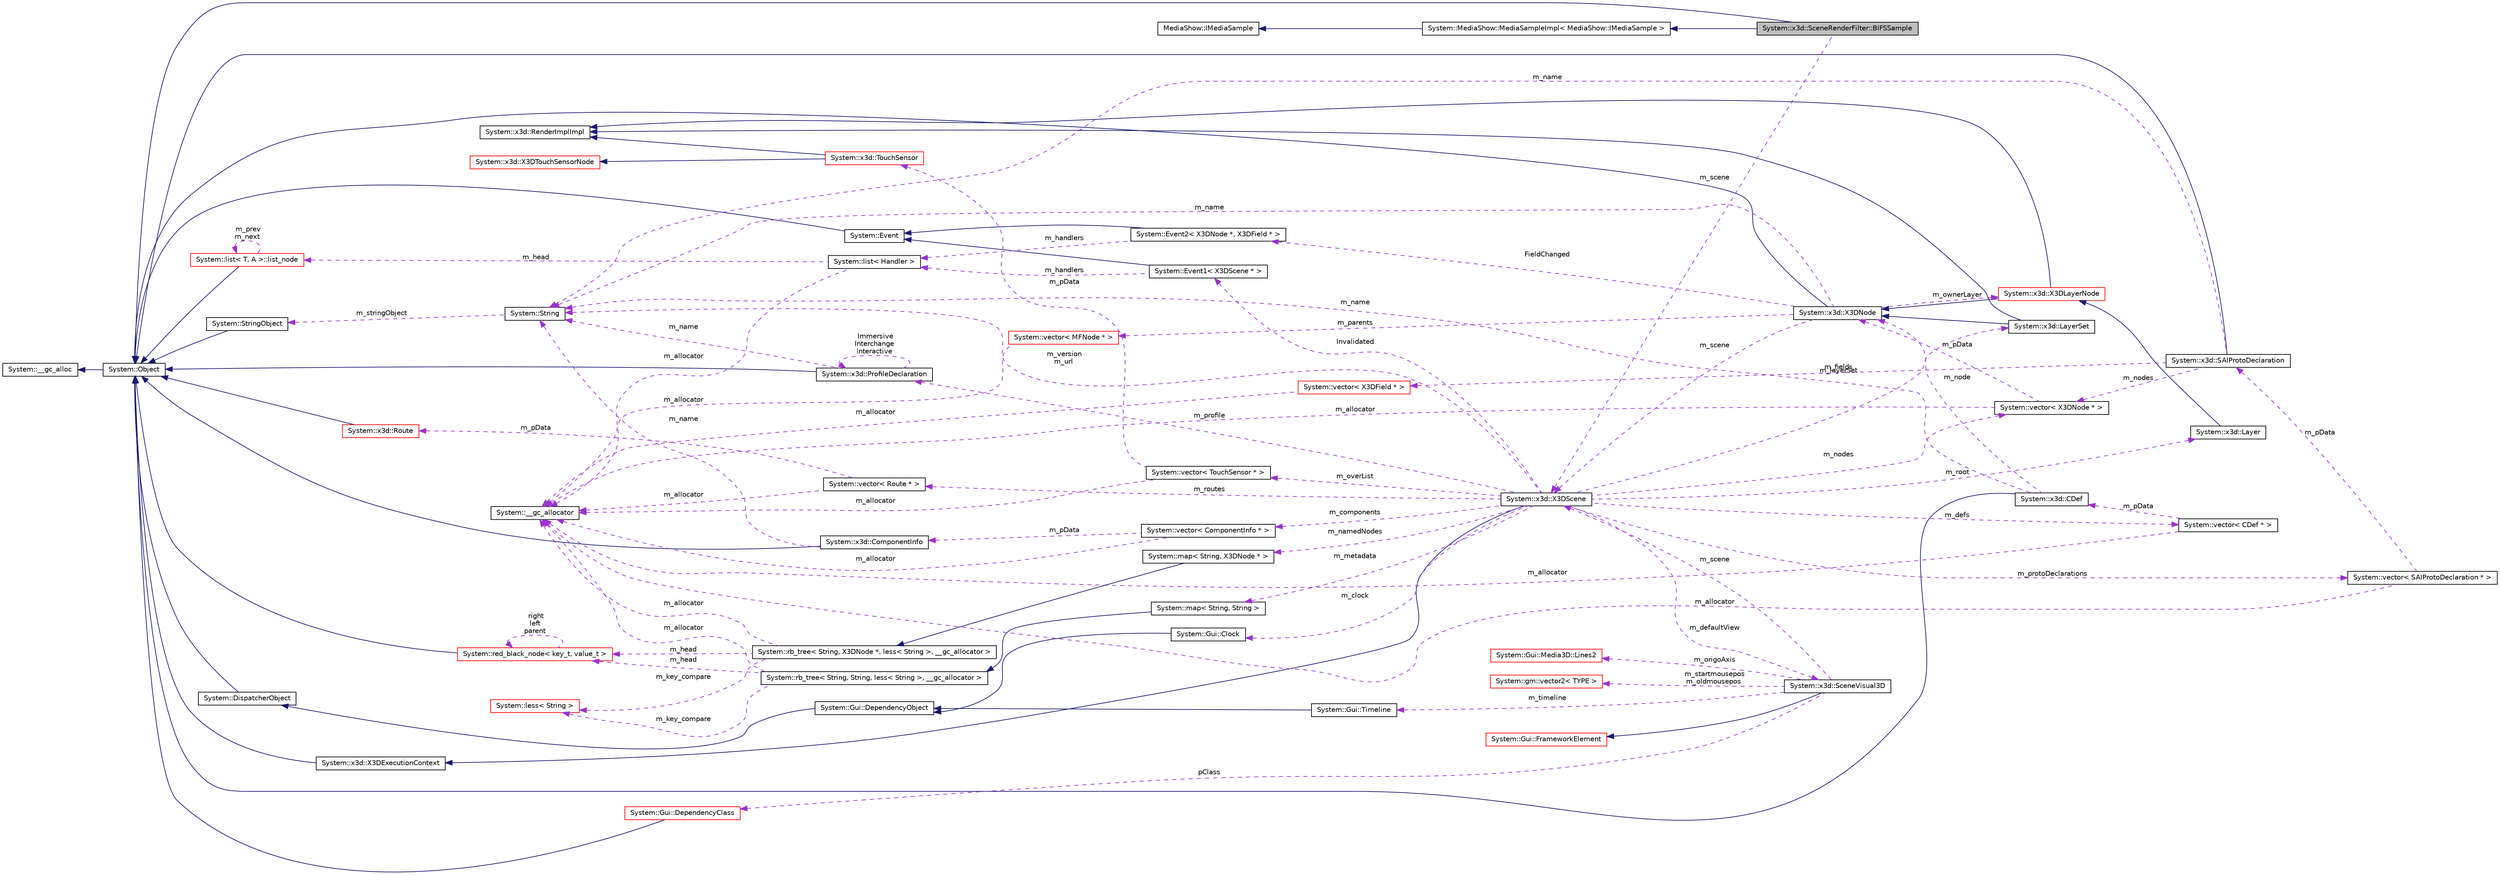 digraph G
{
  edge [fontname="Helvetica",fontsize="10",labelfontname="Helvetica",labelfontsize="10"];
  node [fontname="Helvetica",fontsize="10",shape=record];
  rankdir="LR";
  Node1 [label="System::x3d::SceneRenderFilter::BIFSSample",height=0.2,width=0.4,color="black", fillcolor="grey75", style="filled" fontcolor="black"];
  Node2 -> Node1 [dir="back",color="midnightblue",fontsize="10",style="solid",fontname="Helvetica"];
  Node2 [label="System::Object",height=0.2,width=0.4,color="black", fillcolor="white", style="filled",URL="$class_system_1_1_object.html"];
  Node3 -> Node2 [dir="back",color="midnightblue",fontsize="10",style="solid",fontname="Helvetica"];
  Node3 [label="System::__gc_alloc",height=0.2,width=0.4,color="black", fillcolor="white", style="filled",URL="$class_system_1_1____gc__alloc.html"];
  Node4 -> Node1 [dir="back",color="midnightblue",fontsize="10",style="solid",fontname="Helvetica"];
  Node4 [label="System::MediaShow::MediaSampleImpl\< MediaShow::IMediaSample \>",height=0.2,width=0.4,color="black", fillcolor="white", style="filled",URL="$class_system_1_1_media_show_1_1_media_sample_impl.html"];
  Node5 -> Node4 [dir="back",color="midnightblue",fontsize="10",style="solid",fontname="Helvetica"];
  Node5 [label="MediaShow::IMediaSample",height=0.2,width=0.4,color="black", fillcolor="white", style="filled",URL="$class_media_show_1_1_i_media_sample.html"];
  Node6 -> Node1 [dir="back",color="darkorchid3",fontsize="10",style="dashed",label=" m_scene" ,fontname="Helvetica"];
  Node6 [label="System::x3d::X3DScene",height=0.2,width=0.4,color="black", fillcolor="white", style="filled",URL="$class_system_1_1x3d_1_1_x3_d_scene.html"];
  Node7 -> Node6 [dir="back",color="midnightblue",fontsize="10",style="solid",fontname="Helvetica"];
  Node7 [label="System::x3d::X3DExecutionContext",height=0.2,width=0.4,color="black", fillcolor="white", style="filled",URL="$class_system_1_1x3d_1_1_x3_d_execution_context.html"];
  Node2 -> Node7 [dir="back",color="midnightblue",fontsize="10",style="solid",fontname="Helvetica"];
  Node8 -> Node6 [dir="back",color="darkorchid3",fontsize="10",style="dashed",label=" m_defs" ,fontname="Helvetica"];
  Node8 [label="System::vector\< CDef * \>",height=0.2,width=0.4,color="black", fillcolor="white", style="filled",URL="$class_system_1_1vector.html"];
  Node9 -> Node8 [dir="back",color="darkorchid3",fontsize="10",style="dashed",label=" m_allocator" ,fontname="Helvetica"];
  Node9 [label="System::__gc_allocator",height=0.2,width=0.4,color="black", fillcolor="white", style="filled",URL="$class_system_1_1____gc__allocator.html"];
  Node10 -> Node8 [dir="back",color="darkorchid3",fontsize="10",style="dashed",label=" m_pData" ,fontname="Helvetica"];
  Node10 [label="System::x3d::CDef",height=0.2,width=0.4,color="black", fillcolor="white", style="filled",URL="$class_system_1_1x3d_1_1_c_def.html"];
  Node2 -> Node10 [dir="back",color="midnightblue",fontsize="10",style="solid",fontname="Helvetica"];
  Node11 -> Node10 [dir="back",color="darkorchid3",fontsize="10",style="dashed",label=" m_name" ,fontname="Helvetica"];
  Node11 [label="System::String",height=0.2,width=0.4,color="black", fillcolor="white", style="filled",URL="$class_system_1_1_string.html"];
  Node12 -> Node11 [dir="back",color="darkorchid3",fontsize="10",style="dashed",label=" m_stringObject" ,fontname="Helvetica"];
  Node12 [label="System::StringObject",height=0.2,width=0.4,color="black", fillcolor="white", style="filled",URL="$class_system_1_1_string_object.html"];
  Node2 -> Node12 [dir="back",color="midnightblue",fontsize="10",style="solid",fontname="Helvetica"];
  Node13 -> Node10 [dir="back",color="darkorchid3",fontsize="10",style="dashed",label=" m_node" ,fontname="Helvetica"];
  Node13 [label="System::x3d::X3DNode",height=0.2,width=0.4,color="black", fillcolor="white", style="filled",URL="$class_system_1_1x3d_1_1_x3_d_node.html"];
  Node2 -> Node13 [dir="back",color="midnightblue",fontsize="10",style="solid",fontname="Helvetica"];
  Node14 -> Node13 [dir="back",color="darkorchid3",fontsize="10",style="dashed",label=" m_ownerLayer" ,fontname="Helvetica"];
  Node14 [label="System::x3d::X3DLayerNode",height=0.2,width=0.4,color="red", fillcolor="white", style="filled",URL="$class_system_1_1x3d_1_1_x3_d_layer_node.html"];
  Node13 -> Node14 [dir="back",color="midnightblue",fontsize="10",style="solid",fontname="Helvetica"];
  Node15 -> Node14 [dir="back",color="midnightblue",fontsize="10",style="solid",fontname="Helvetica"];
  Node15 [label="System::x3d::RenderImplImpl",height=0.2,width=0.4,color="black", fillcolor="white", style="filled",URL="$class_system_1_1x3d_1_1_render_impl_impl.html"];
  Node16 -> Node13 [dir="back",color="darkorchid3",fontsize="10",style="dashed",label=" m_parents" ,fontname="Helvetica"];
  Node16 [label="System::vector\< MFNode * \>",height=0.2,width=0.4,color="red", fillcolor="white", style="filled",URL="$class_system_1_1vector.html"];
  Node9 -> Node16 [dir="back",color="darkorchid3",fontsize="10",style="dashed",label=" m_allocator" ,fontname="Helvetica"];
  Node6 -> Node13 [dir="back",color="darkorchid3",fontsize="10",style="dashed",label=" m_scene" ,fontname="Helvetica"];
  Node11 -> Node13 [dir="back",color="darkorchid3",fontsize="10",style="dashed",label=" m_name" ,fontname="Helvetica"];
  Node17 -> Node13 [dir="back",color="darkorchid3",fontsize="10",style="dashed",label=" FieldChanged" ,fontname="Helvetica"];
  Node17 [label="System::Event2\< X3DNode *, X3DField * \>",height=0.2,width=0.4,color="black", fillcolor="white", style="filled",URL="$class_system_1_1_event2.html"];
  Node18 -> Node17 [dir="back",color="midnightblue",fontsize="10",style="solid",fontname="Helvetica"];
  Node18 [label="System::Event",height=0.2,width=0.4,color="black", fillcolor="white", style="filled",URL="$class_system_1_1_event.html"];
  Node2 -> Node18 [dir="back",color="midnightblue",fontsize="10",style="solid",fontname="Helvetica"];
  Node19 -> Node17 [dir="back",color="darkorchid3",fontsize="10",style="dashed",label=" m_handlers" ,fontname="Helvetica"];
  Node19 [label="System::list\< Handler \>",height=0.2,width=0.4,color="black", fillcolor="white", style="filled",URL="$class_system_1_1list.html"];
  Node9 -> Node19 [dir="back",color="darkorchid3",fontsize="10",style="dashed",label=" m_allocator" ,fontname="Helvetica"];
  Node20 -> Node19 [dir="back",color="darkorchid3",fontsize="10",style="dashed",label=" m_head" ,fontname="Helvetica"];
  Node20 [label="System::list\< T, A \>::list_node",height=0.2,width=0.4,color="red", fillcolor="white", style="filled",URL="$class_system_1_1list_1_1list__node.html"];
  Node2 -> Node20 [dir="back",color="midnightblue",fontsize="10",style="solid",fontname="Helvetica"];
  Node20 -> Node20 [dir="back",color="darkorchid3",fontsize="10",style="dashed",label=" m_prev\nm_next" ,fontname="Helvetica"];
  Node21 -> Node6 [dir="back",color="darkorchid3",fontsize="10",style="dashed",label=" m_protoDeclarations" ,fontname="Helvetica"];
  Node21 [label="System::vector\< SAIProtoDeclaration * \>",height=0.2,width=0.4,color="black", fillcolor="white", style="filled",URL="$class_system_1_1vector.html"];
  Node9 -> Node21 [dir="back",color="darkorchid3",fontsize="10",style="dashed",label=" m_allocator" ,fontname="Helvetica"];
  Node22 -> Node21 [dir="back",color="darkorchid3",fontsize="10",style="dashed",label=" m_pData" ,fontname="Helvetica"];
  Node22 [label="System::x3d::SAIProtoDeclaration",height=0.2,width=0.4,color="black", fillcolor="white", style="filled",URL="$class_system_1_1x3d_1_1_s_a_i_proto_declaration.html"];
  Node2 -> Node22 [dir="back",color="midnightblue",fontsize="10",style="solid",fontname="Helvetica"];
  Node23 -> Node22 [dir="back",color="darkorchid3",fontsize="10",style="dashed",label=" m_fields" ,fontname="Helvetica"];
  Node23 [label="System::vector\< X3DField * \>",height=0.2,width=0.4,color="red", fillcolor="white", style="filled",URL="$class_system_1_1vector.html"];
  Node9 -> Node23 [dir="back",color="darkorchid3",fontsize="10",style="dashed",label=" m_allocator" ,fontname="Helvetica"];
  Node24 -> Node22 [dir="back",color="darkorchid3",fontsize="10",style="dashed",label=" m_nodes" ,fontname="Helvetica"];
  Node24 [label="System::vector\< X3DNode * \>",height=0.2,width=0.4,color="black", fillcolor="white", style="filled",URL="$class_system_1_1vector.html"];
  Node9 -> Node24 [dir="back",color="darkorchid3",fontsize="10",style="dashed",label=" m_allocator" ,fontname="Helvetica"];
  Node13 -> Node24 [dir="back",color="darkorchid3",fontsize="10",style="dashed",label=" m_pData" ,fontname="Helvetica"];
  Node11 -> Node22 [dir="back",color="darkorchid3",fontsize="10",style="dashed",label=" m_name" ,fontname="Helvetica"];
  Node25 -> Node6 [dir="back",color="darkorchid3",fontsize="10",style="dashed",label=" Invalidated" ,fontname="Helvetica"];
  Node25 [label="System::Event1\< X3DScene * \>",height=0.2,width=0.4,color="black", fillcolor="white", style="filled",URL="$class_system_1_1_event1.html"];
  Node18 -> Node25 [dir="back",color="midnightblue",fontsize="10",style="solid",fontname="Helvetica"];
  Node19 -> Node25 [dir="back",color="darkorchid3",fontsize="10",style="dashed",label=" m_handlers" ,fontname="Helvetica"];
  Node26 -> Node6 [dir="back",color="darkorchid3",fontsize="10",style="dashed",label=" m_namedNodes" ,fontname="Helvetica"];
  Node26 [label="System::map\< String, X3DNode * \>",height=0.2,width=0.4,color="black", fillcolor="white", style="filled",URL="$class_system_1_1map.html"];
  Node27 -> Node26 [dir="back",color="midnightblue",fontsize="10",style="solid",fontname="Helvetica"];
  Node27 [label="System::rb_tree\< String, X3DNode *, less\< String \>, __gc_allocator \>",height=0.2,width=0.4,color="black", fillcolor="white", style="filled",URL="$class_system_1_1rb__tree.html"];
  Node9 -> Node27 [dir="back",color="darkorchid3",fontsize="10",style="dashed",label=" m_allocator" ,fontname="Helvetica"];
  Node28 -> Node27 [dir="back",color="darkorchid3",fontsize="10",style="dashed",label=" m_key_compare" ,fontname="Helvetica"];
  Node28 [label="System::less\< String \>",height=0.2,width=0.4,color="red", fillcolor="white", style="filled",URL="$class_system_1_1less_3_01_string_01_4.html"];
  Node29 -> Node27 [dir="back",color="darkorchid3",fontsize="10",style="dashed",label=" m_head" ,fontname="Helvetica"];
  Node29 [label="System::red_black_node\< key_t, value_t \>",height=0.2,width=0.4,color="red", fillcolor="white", style="filled",URL="$class_system_1_1red__black__node.html"];
  Node2 -> Node29 [dir="back",color="midnightblue",fontsize="10",style="solid",fontname="Helvetica"];
  Node29 -> Node29 [dir="back",color="darkorchid3",fontsize="10",style="dashed",label=" right\nleft\nparent" ,fontname="Helvetica"];
  Node30 -> Node6 [dir="back",color="darkorchid3",fontsize="10",style="dashed",label=" m_clock" ,fontname="Helvetica"];
  Node30 [label="System::Gui::Clock",height=0.2,width=0.4,color="black", fillcolor="white", style="filled",URL="$class_system_1_1_gui_1_1_clock.html"];
  Node31 -> Node30 [dir="back",color="midnightblue",fontsize="10",style="solid",fontname="Helvetica"];
  Node31 [label="System::Gui::DependencyObject",height=0.2,width=0.4,color="black", fillcolor="white", style="filled",URL="$class_system_1_1_gui_1_1_dependency_object.html"];
  Node32 -> Node31 [dir="back",color="midnightblue",fontsize="10",style="solid",fontname="Helvetica"];
  Node32 [label="System::DispatcherObject",height=0.2,width=0.4,color="black", fillcolor="white", style="filled",URL="$class_system_1_1_dispatcher_object.html"];
  Node2 -> Node32 [dir="back",color="midnightblue",fontsize="10",style="solid",fontname="Helvetica"];
  Node24 -> Node6 [dir="back",color="darkorchid3",fontsize="10",style="dashed",label=" m_nodes" ,fontname="Helvetica"];
  Node33 -> Node6 [dir="back",color="darkorchid3",fontsize="10",style="dashed",label=" m_overList" ,fontname="Helvetica"];
  Node33 [label="System::vector\< TouchSensor * \>",height=0.2,width=0.4,color="black", fillcolor="white", style="filled",URL="$class_system_1_1vector.html"];
  Node9 -> Node33 [dir="back",color="darkorchid3",fontsize="10",style="dashed",label=" m_allocator" ,fontname="Helvetica"];
  Node34 -> Node33 [dir="back",color="darkorchid3",fontsize="10",style="dashed",label=" m_pData" ,fontname="Helvetica"];
  Node34 [label="System::x3d::TouchSensor",height=0.2,width=0.4,color="red", fillcolor="white", style="filled",URL="$class_system_1_1x3d_1_1_touch_sensor.html"];
  Node35 -> Node34 [dir="back",color="midnightblue",fontsize="10",style="solid",fontname="Helvetica"];
  Node35 [label="System::x3d::X3DTouchSensorNode",height=0.2,width=0.4,color="red", fillcolor="white", style="filled",URL="$class_system_1_1x3d_1_1_x3_d_touch_sensor_node.html"];
  Node15 -> Node34 [dir="back",color="midnightblue",fontsize="10",style="solid",fontname="Helvetica"];
  Node36 -> Node6 [dir="back",color="darkorchid3",fontsize="10",style="dashed",label=" m_metadata" ,fontname="Helvetica"];
  Node36 [label="System::map\< String, String \>",height=0.2,width=0.4,color="black", fillcolor="white", style="filled",URL="$class_system_1_1map.html"];
  Node37 -> Node36 [dir="back",color="midnightblue",fontsize="10",style="solid",fontname="Helvetica"];
  Node37 [label="System::rb_tree\< String, String, less\< String \>, __gc_allocator \>",height=0.2,width=0.4,color="black", fillcolor="white", style="filled",URL="$class_system_1_1rb__tree.html"];
  Node9 -> Node37 [dir="back",color="darkorchid3",fontsize="10",style="dashed",label=" m_allocator" ,fontname="Helvetica"];
  Node28 -> Node37 [dir="back",color="darkorchid3",fontsize="10",style="dashed",label=" m_key_compare" ,fontname="Helvetica"];
  Node29 -> Node37 [dir="back",color="darkorchid3",fontsize="10",style="dashed",label=" m_head" ,fontname="Helvetica"];
  Node38 -> Node6 [dir="back",color="darkorchid3",fontsize="10",style="dashed",label=" m_routes" ,fontname="Helvetica"];
  Node38 [label="System::vector\< Route * \>",height=0.2,width=0.4,color="black", fillcolor="white", style="filled",URL="$class_system_1_1vector.html"];
  Node9 -> Node38 [dir="back",color="darkorchid3",fontsize="10",style="dashed",label=" m_allocator" ,fontname="Helvetica"];
  Node39 -> Node38 [dir="back",color="darkorchid3",fontsize="10",style="dashed",label=" m_pData" ,fontname="Helvetica"];
  Node39 [label="System::x3d::Route",height=0.2,width=0.4,color="red", fillcolor="white", style="filled",URL="$class_system_1_1x3d_1_1_route.html"];
  Node2 -> Node39 [dir="back",color="midnightblue",fontsize="10",style="solid",fontname="Helvetica"];
  Node11 -> Node6 [dir="back",color="darkorchid3",fontsize="10",style="dashed",label=" m_version\nm_url" ,fontname="Helvetica"];
  Node40 -> Node6 [dir="back",color="darkorchid3",fontsize="10",style="dashed",label=" m_profile" ,fontname="Helvetica"];
  Node40 [label="System::x3d::ProfileDeclaration",height=0.2,width=0.4,color="black", fillcolor="white", style="filled",URL="$class_system_1_1x3d_1_1_profile_declaration.html"];
  Node2 -> Node40 [dir="back",color="midnightblue",fontsize="10",style="solid",fontname="Helvetica"];
  Node11 -> Node40 [dir="back",color="darkorchid3",fontsize="10",style="dashed",label=" m_name" ,fontname="Helvetica"];
  Node40 -> Node40 [dir="back",color="darkorchid3",fontsize="10",style="dashed",label=" Immersive\nInterchange\nInteractive" ,fontname="Helvetica"];
  Node41 -> Node6 [dir="back",color="darkorchid3",fontsize="10",style="dashed",label=" m_defaultView" ,fontname="Helvetica"];
  Node41 [label="System::x3d::SceneVisual3D",height=0.2,width=0.4,color="black", fillcolor="white", style="filled",URL="$class_system_1_1x3d_1_1_scene_visual3_d.html"];
  Node42 -> Node41 [dir="back",color="midnightblue",fontsize="10",style="solid",fontname="Helvetica"];
  Node42 [label="System::Gui::FrameworkElement",height=0.2,width=0.4,color="red", fillcolor="white", style="filled",URL="$class_system_1_1_gui_1_1_framework_element.html"];
  Node43 -> Node41 [dir="back",color="darkorchid3",fontsize="10",style="dashed",label=" pClass" ,fontname="Helvetica"];
  Node43 [label="System::Gui::DependencyClass",height=0.2,width=0.4,color="red", fillcolor="white", style="filled",URL="$class_system_1_1_gui_1_1_dependency_class.html"];
  Node2 -> Node43 [dir="back",color="midnightblue",fontsize="10",style="solid",fontname="Helvetica"];
  Node44 -> Node41 [dir="back",color="darkorchid3",fontsize="10",style="dashed",label=" m_startmousepos\nm_oldmousepos" ,fontname="Helvetica"];
  Node44 [label="System::gm::vector2\< TYPE \>",height=0.2,width=0.4,color="red", fillcolor="white", style="filled",URL="$class_system_1_1gm_1_1vector2.html"];
  Node45 -> Node41 [dir="back",color="darkorchid3",fontsize="10",style="dashed",label=" m_timeline" ,fontname="Helvetica"];
  Node45 [label="System::Gui::Timeline",height=0.2,width=0.4,color="black", fillcolor="white", style="filled",URL="$class_system_1_1_gui_1_1_timeline.html"];
  Node31 -> Node45 [dir="back",color="midnightblue",fontsize="10",style="solid",fontname="Helvetica"];
  Node46 -> Node41 [dir="back",color="darkorchid3",fontsize="10",style="dashed",label=" m_origoAxis" ,fontname="Helvetica"];
  Node46 [label="System::Gui::Media3D::Lines2",height=0.2,width=0.4,color="red", fillcolor="white", style="filled",URL="$class_system_1_1_gui_1_1_media3_d_1_1_lines2.html"];
  Node6 -> Node41 [dir="back",color="darkorchid3",fontsize="10",style="dashed",label=" m_scene" ,fontname="Helvetica"];
  Node47 -> Node6 [dir="back",color="darkorchid3",fontsize="10",style="dashed",label=" m_layerSet" ,fontname="Helvetica"];
  Node47 [label="System::x3d::LayerSet",height=0.2,width=0.4,color="black", fillcolor="white", style="filled",URL="$class_system_1_1x3d_1_1_layer_set.html"];
  Node13 -> Node47 [dir="back",color="midnightblue",fontsize="10",style="solid",fontname="Helvetica"];
  Node15 -> Node47 [dir="back",color="midnightblue",fontsize="10",style="solid",fontname="Helvetica"];
  Node48 -> Node6 [dir="back",color="darkorchid3",fontsize="10",style="dashed",label=" m_components" ,fontname="Helvetica"];
  Node48 [label="System::vector\< ComponentInfo * \>",height=0.2,width=0.4,color="black", fillcolor="white", style="filled",URL="$class_system_1_1vector.html"];
  Node9 -> Node48 [dir="back",color="darkorchid3",fontsize="10",style="dashed",label=" m_allocator" ,fontname="Helvetica"];
  Node49 -> Node48 [dir="back",color="darkorchid3",fontsize="10",style="dashed",label=" m_pData" ,fontname="Helvetica"];
  Node49 [label="System::x3d::ComponentInfo",height=0.2,width=0.4,color="black", fillcolor="white", style="filled",URL="$class_system_1_1x3d_1_1_component_info.html"];
  Node2 -> Node49 [dir="back",color="midnightblue",fontsize="10",style="solid",fontname="Helvetica"];
  Node11 -> Node49 [dir="back",color="darkorchid3",fontsize="10",style="dashed",label=" m_name" ,fontname="Helvetica"];
  Node50 -> Node6 [dir="back",color="darkorchid3",fontsize="10",style="dashed",label=" m_root" ,fontname="Helvetica"];
  Node50 [label="System::x3d::Layer",height=0.2,width=0.4,color="black", fillcolor="white", style="filled",URL="$class_system_1_1x3d_1_1_layer.html"];
  Node14 -> Node50 [dir="back",color="midnightblue",fontsize="10",style="solid",fontname="Helvetica"];
}
